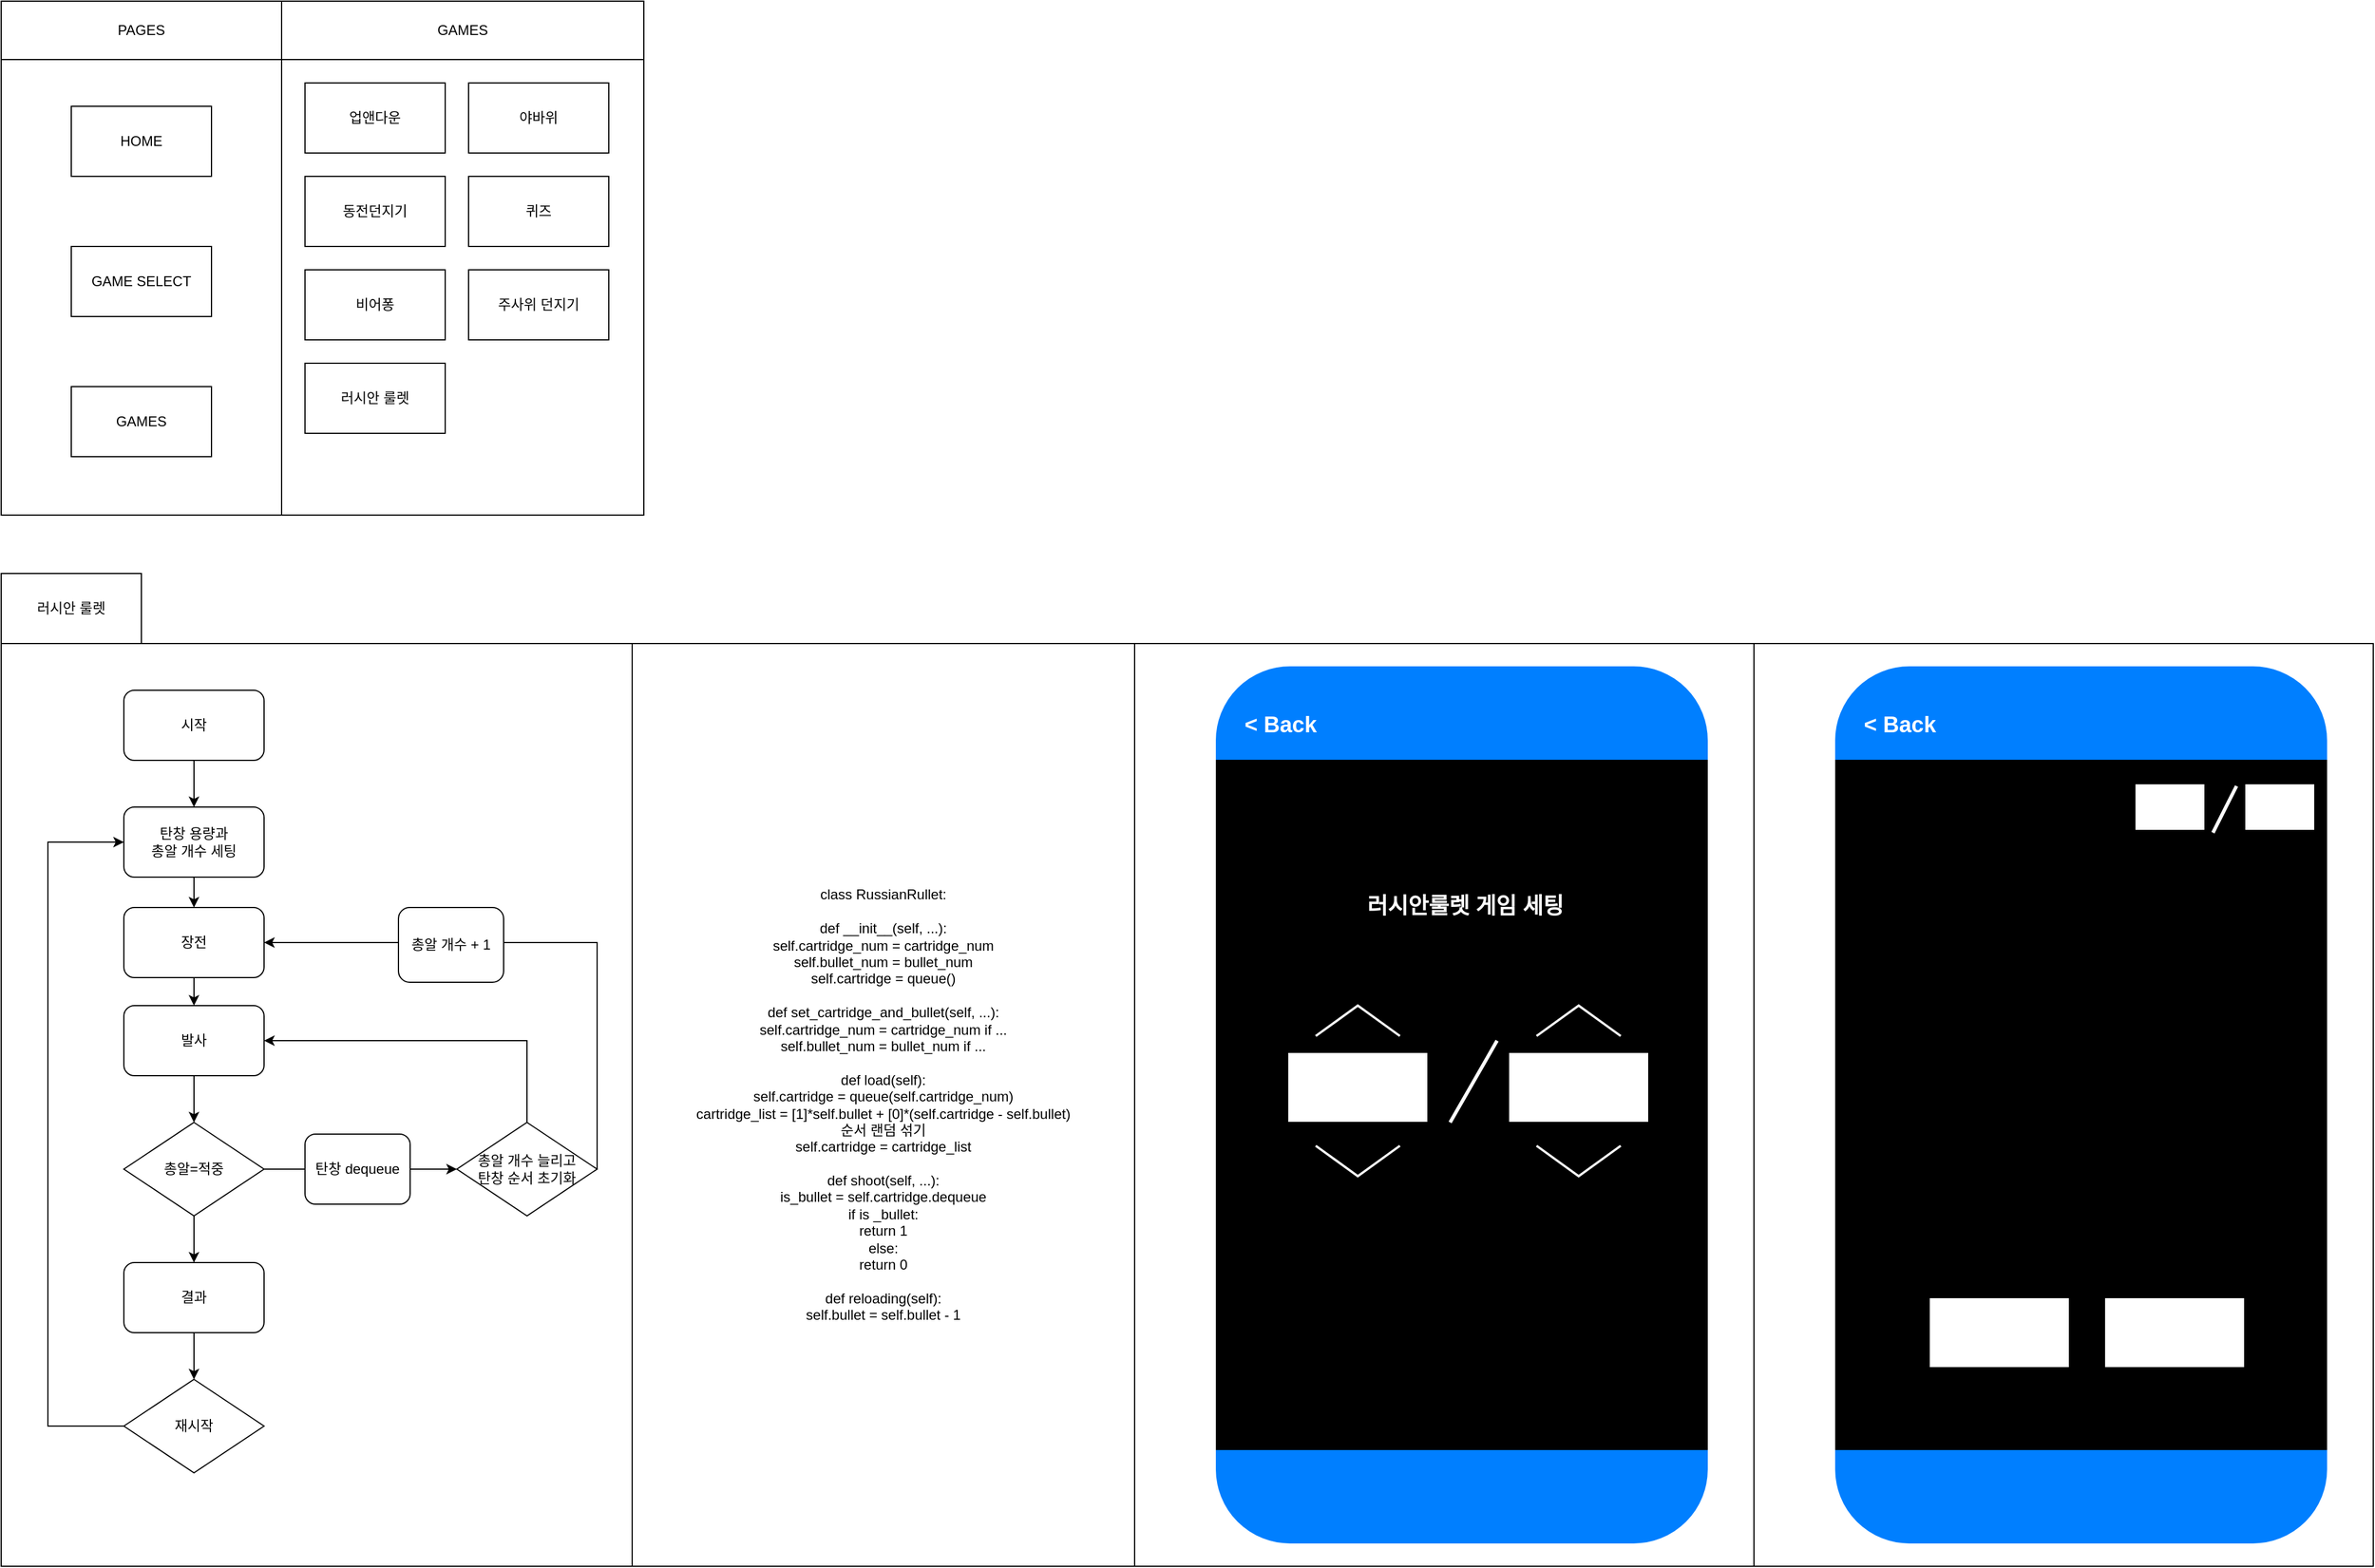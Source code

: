 <mxfile version="24.7.17">
  <diagram name="페이지-1" id="rs8-dlfQ-emg6ZopoXcx">
    <mxGraphModel dx="984" dy="718" grid="1" gridSize="10" guides="1" tooltips="1" connect="1" arrows="1" fold="1" page="1" pageScale="1" pageWidth="827" pageHeight="1169" math="0" shadow="0">
      <root>
        <mxCell id="0" />
        <mxCell id="1" parent="0" />
        <mxCell id="1PTs18EXYHKlOdL-Gslx-5" value="" style="rounded=0;whiteSpace=wrap;html=1;" parent="1" vertex="1">
          <mxGeometry x="20" y="160" width="240" height="390" as="geometry" />
        </mxCell>
        <mxCell id="1PTs18EXYHKlOdL-Gslx-1" value="HOME" style="rounded=0;whiteSpace=wrap;html=1;" parent="1" vertex="1">
          <mxGeometry x="80" y="200" width="120" height="60" as="geometry" />
        </mxCell>
        <mxCell id="1PTs18EXYHKlOdL-Gslx-2" value="GAMES" style="rounded=0;whiteSpace=wrap;html=1;" parent="1" vertex="1">
          <mxGeometry x="80" y="440" width="120" height="60" as="geometry" />
        </mxCell>
        <mxCell id="1PTs18EXYHKlOdL-Gslx-4" value="GAME SELECT" style="rounded=0;whiteSpace=wrap;html=1;" parent="1" vertex="1">
          <mxGeometry x="80" y="320" width="120" height="60" as="geometry" />
        </mxCell>
        <mxCell id="1PTs18EXYHKlOdL-Gslx-6" value="PAGES" style="rounded=0;whiteSpace=wrap;html=1;" parent="1" vertex="1">
          <mxGeometry x="20" y="110" width="240" height="50" as="geometry" />
        </mxCell>
        <mxCell id="1PTs18EXYHKlOdL-Gslx-7" value="GAMES" style="rounded=0;whiteSpace=wrap;html=1;" parent="1" vertex="1">
          <mxGeometry x="260" y="110" width="310" height="50" as="geometry" />
        </mxCell>
        <mxCell id="1PTs18EXYHKlOdL-Gslx-8" value="" style="rounded=0;whiteSpace=wrap;html=1;" parent="1" vertex="1">
          <mxGeometry x="260" y="160" width="310" height="390" as="geometry" />
        </mxCell>
        <mxCell id="1PTs18EXYHKlOdL-Gslx-9" value="야바위" style="rounded=0;whiteSpace=wrap;html=1;" parent="1" vertex="1">
          <mxGeometry x="420" y="180" width="120" height="60" as="geometry" />
        </mxCell>
        <mxCell id="1PTs18EXYHKlOdL-Gslx-10" value="비어퐁" style="rounded=0;whiteSpace=wrap;html=1;" parent="1" vertex="1">
          <mxGeometry x="280" y="340" width="120" height="60" as="geometry" />
        </mxCell>
        <mxCell id="1PTs18EXYHKlOdL-Gslx-11" value="업앤다운" style="rounded=0;whiteSpace=wrap;html=1;" parent="1" vertex="1">
          <mxGeometry x="280" y="180" width="120" height="60" as="geometry" />
        </mxCell>
        <mxCell id="1PTs18EXYHKlOdL-Gslx-12" value="동전던지기" style="rounded=0;whiteSpace=wrap;html=1;" parent="1" vertex="1">
          <mxGeometry x="280" y="260" width="120" height="60" as="geometry" />
        </mxCell>
        <mxCell id="1PTs18EXYHKlOdL-Gslx-13" value="퀴즈" style="rounded=0;whiteSpace=wrap;html=1;" parent="1" vertex="1">
          <mxGeometry x="420" y="260" width="120" height="60" as="geometry" />
        </mxCell>
        <mxCell id="1PTs18EXYHKlOdL-Gslx-14" value="주사위 던지기" style="rounded=0;whiteSpace=wrap;html=1;" parent="1" vertex="1">
          <mxGeometry x="420" y="340" width="120" height="60" as="geometry" />
        </mxCell>
        <mxCell id="km8vmPBeIDcnPHHJgjep-1" value="러시안 룰렛" style="rounded=0;whiteSpace=wrap;html=1;" vertex="1" parent="1">
          <mxGeometry x="280" y="420" width="120" height="60" as="geometry" />
        </mxCell>
        <mxCell id="km8vmPBeIDcnPHHJgjep-2" value="러시안 룰렛" style="rounded=0;whiteSpace=wrap;html=1;" vertex="1" parent="1">
          <mxGeometry x="20" y="600" width="120" height="60" as="geometry" />
        </mxCell>
        <mxCell id="km8vmPBeIDcnPHHJgjep-3" value="" style="rounded=0;whiteSpace=wrap;html=1;" vertex="1" parent="1">
          <mxGeometry x="20" y="660" width="540" height="790" as="geometry" />
        </mxCell>
        <mxCell id="km8vmPBeIDcnPHHJgjep-6" style="edgeStyle=orthogonalEdgeStyle;rounded=0;orthogonalLoop=1;jettySize=auto;html=1;entryX=0.5;entryY=0;entryDx=0;entryDy=0;" edge="1" parent="1" source="km8vmPBeIDcnPHHJgjep-4" target="km8vmPBeIDcnPHHJgjep-5">
          <mxGeometry relative="1" as="geometry" />
        </mxCell>
        <mxCell id="km8vmPBeIDcnPHHJgjep-4" value="시작" style="rounded=1;whiteSpace=wrap;html=1;" vertex="1" parent="1">
          <mxGeometry x="125" y="700" width="120" height="60" as="geometry" />
        </mxCell>
        <mxCell id="km8vmPBeIDcnPHHJgjep-34" style="edgeStyle=orthogonalEdgeStyle;rounded=0;orthogonalLoop=1;jettySize=auto;html=1;entryX=0.5;entryY=0;entryDx=0;entryDy=0;" edge="1" parent="1" source="km8vmPBeIDcnPHHJgjep-5" target="km8vmPBeIDcnPHHJgjep-33">
          <mxGeometry relative="1" as="geometry" />
        </mxCell>
        <mxCell id="km8vmPBeIDcnPHHJgjep-5" value="탄창 용량과&lt;div&gt;총알 개수 세팅&lt;/div&gt;" style="rounded=1;whiteSpace=wrap;html=1;" vertex="1" parent="1">
          <mxGeometry x="125" y="800" width="120" height="60" as="geometry" />
        </mxCell>
        <mxCell id="km8vmPBeIDcnPHHJgjep-10" style="edgeStyle=orthogonalEdgeStyle;rounded=0;orthogonalLoop=1;jettySize=auto;html=1;entryX=0.5;entryY=0;entryDx=0;entryDy=0;" edge="1" parent="1" source="km8vmPBeIDcnPHHJgjep-7" target="km8vmPBeIDcnPHHJgjep-9">
          <mxGeometry relative="1" as="geometry" />
        </mxCell>
        <mxCell id="km8vmPBeIDcnPHHJgjep-7" value="발사" style="rounded=1;whiteSpace=wrap;html=1;" vertex="1" parent="1">
          <mxGeometry x="125" y="970" width="120" height="60" as="geometry" />
        </mxCell>
        <mxCell id="km8vmPBeIDcnPHHJgjep-12" style="edgeStyle=orthogonalEdgeStyle;rounded=0;orthogonalLoop=1;jettySize=auto;html=1;entryX=0.5;entryY=0;entryDx=0;entryDy=0;" edge="1" parent="1" source="km8vmPBeIDcnPHHJgjep-9">
          <mxGeometry relative="1" as="geometry">
            <mxPoint x="185" y="1190" as="targetPoint" />
          </mxGeometry>
        </mxCell>
        <mxCell id="km8vmPBeIDcnPHHJgjep-15" style="edgeStyle=orthogonalEdgeStyle;rounded=0;orthogonalLoop=1;jettySize=auto;html=1;entryX=0;entryY=0.5;entryDx=0;entryDy=0;" edge="1" parent="1" source="km8vmPBeIDcnPHHJgjep-9" target="km8vmPBeIDcnPHHJgjep-14">
          <mxGeometry relative="1" as="geometry" />
        </mxCell>
        <mxCell id="km8vmPBeIDcnPHHJgjep-9" value="총알=적중" style="rhombus;whiteSpace=wrap;html=1;" vertex="1" parent="1">
          <mxGeometry x="125" y="1070" width="120" height="80" as="geometry" />
        </mxCell>
        <mxCell id="km8vmPBeIDcnPHHJgjep-24" style="edgeStyle=orthogonalEdgeStyle;rounded=0;orthogonalLoop=1;jettySize=auto;html=1;entryX=0;entryY=0.5;entryDx=0;entryDy=0;" edge="1" parent="1" source="km8vmPBeIDcnPHHJgjep-13" target="km8vmPBeIDcnPHHJgjep-5">
          <mxGeometry relative="1" as="geometry">
            <Array as="points">
              <mxPoint x="60" y="1330" />
              <mxPoint x="60" y="830" />
            </Array>
          </mxGeometry>
        </mxCell>
        <mxCell id="km8vmPBeIDcnPHHJgjep-13" value="재시작" style="rhombus;whiteSpace=wrap;html=1;" vertex="1" parent="1">
          <mxGeometry x="125" y="1290" width="120" height="80" as="geometry" />
        </mxCell>
        <mxCell id="km8vmPBeIDcnPHHJgjep-29" style="edgeStyle=orthogonalEdgeStyle;rounded=0;orthogonalLoop=1;jettySize=auto;html=1;entryX=1;entryY=0.5;entryDx=0;entryDy=0;exitX=0.5;exitY=0;exitDx=0;exitDy=0;" edge="1" parent="1" source="km8vmPBeIDcnPHHJgjep-14" target="km8vmPBeIDcnPHHJgjep-7">
          <mxGeometry relative="1" as="geometry" />
        </mxCell>
        <mxCell id="km8vmPBeIDcnPHHJgjep-30" style="edgeStyle=orthogonalEdgeStyle;rounded=0;orthogonalLoop=1;jettySize=auto;html=1;entryX=1;entryY=0.5;entryDx=0;entryDy=0;exitX=1;exitY=0.5;exitDx=0;exitDy=0;" edge="1" parent="1" source="km8vmPBeIDcnPHHJgjep-14" target="km8vmPBeIDcnPHHJgjep-33">
          <mxGeometry relative="1" as="geometry">
            <Array as="points">
              <mxPoint x="530" y="916" />
            </Array>
          </mxGeometry>
        </mxCell>
        <mxCell id="km8vmPBeIDcnPHHJgjep-14" value="총알 개수 늘리고&lt;div&gt;탄창 순서 초기화&lt;/div&gt;" style="rhombus;whiteSpace=wrap;html=1;" vertex="1" parent="1">
          <mxGeometry x="410" y="1070" width="120" height="80" as="geometry" />
        </mxCell>
        <mxCell id="km8vmPBeIDcnPHHJgjep-23" style="edgeStyle=orthogonalEdgeStyle;rounded=0;orthogonalLoop=1;jettySize=auto;html=1;entryX=0.5;entryY=0;entryDx=0;entryDy=0;" edge="1" parent="1" source="km8vmPBeIDcnPHHJgjep-22" target="km8vmPBeIDcnPHHJgjep-13">
          <mxGeometry relative="1" as="geometry" />
        </mxCell>
        <mxCell id="km8vmPBeIDcnPHHJgjep-22" value="결과" style="rounded=1;whiteSpace=wrap;html=1;" vertex="1" parent="1">
          <mxGeometry x="125" y="1190" width="120" height="60" as="geometry" />
        </mxCell>
        <mxCell id="km8vmPBeIDcnPHHJgjep-28" value="class RussianRullet:&lt;div&gt;&lt;br&gt;&lt;div&gt;def __init__(self, ...):&lt;/div&gt;&lt;div&gt;self.cartridge_num = cartridge_num&lt;/div&gt;&lt;div&gt;self.bullet_num = bullet_num&lt;/div&gt;&lt;div&gt;self.cartridge = queue()&lt;/div&gt;&lt;div&gt;&lt;br&gt;&lt;/div&gt;&lt;div&gt;def set_cartridge_and_bullet(self, ...):&lt;/div&gt;&lt;div&gt;self.cartridge_num = cartridge_num if ...&lt;/div&gt;&lt;div&gt;self.bullet_num = bullet_num if ...&lt;/div&gt;&lt;div&gt;&lt;br&gt;&lt;/div&gt;&lt;div&gt;def load(self):&lt;/div&gt;&lt;div&gt;self.cartridge = queue(self.cartridge_num)&lt;br&gt;&lt;/div&gt;&lt;div&gt;cartridge_list = [1]*self.bullet + [0]*(self.cartridge - self.bullet)&lt;/div&gt;&lt;div&gt;순서 랜덤 섞기&lt;/div&gt;&lt;div&gt;self.cartridge = cartridge_list&lt;/div&gt;&lt;div&gt;&lt;br&gt;&lt;/div&gt;&lt;div&gt;def shoot(self, ...):&lt;/div&gt;&lt;div&gt;is_bullet = self.cartridge.dequeue&lt;/div&gt;&lt;/div&gt;&lt;div&gt;if is _bullet:&lt;/div&gt;&lt;div&gt;return 1&lt;/div&gt;&lt;div&gt;else:&lt;/div&gt;&lt;div&gt;return 0&lt;/div&gt;&lt;div&gt;&lt;br&gt;&lt;/div&gt;&lt;div&gt;def reloading(self):&lt;br&gt;&lt;/div&gt;&lt;div&gt;self.bullet = self.bullet - 1&lt;/div&gt;" style="rounded=0;whiteSpace=wrap;html=1;" vertex="1" parent="1">
          <mxGeometry x="560" y="660" width="430" height="790" as="geometry" />
        </mxCell>
        <mxCell id="km8vmPBeIDcnPHHJgjep-31" value="총알 개수 + 1" style="rounded=1;whiteSpace=wrap;html=1;" vertex="1" parent="1">
          <mxGeometry x="360" y="886" width="90" height="64" as="geometry" />
        </mxCell>
        <mxCell id="km8vmPBeIDcnPHHJgjep-32" value="탄창 dequeue" style="rounded=1;whiteSpace=wrap;html=1;" vertex="1" parent="1">
          <mxGeometry x="280" y="1080" width="90" height="60" as="geometry" />
        </mxCell>
        <mxCell id="km8vmPBeIDcnPHHJgjep-35" style="edgeStyle=orthogonalEdgeStyle;rounded=0;orthogonalLoop=1;jettySize=auto;html=1;exitX=0.5;exitY=1;exitDx=0;exitDy=0;entryX=0.5;entryY=0;entryDx=0;entryDy=0;" edge="1" parent="1" source="km8vmPBeIDcnPHHJgjep-33" target="km8vmPBeIDcnPHHJgjep-7">
          <mxGeometry relative="1" as="geometry" />
        </mxCell>
        <mxCell id="km8vmPBeIDcnPHHJgjep-33" value="장전" style="rounded=1;whiteSpace=wrap;html=1;" vertex="1" parent="1">
          <mxGeometry x="125" y="886" width="120" height="60" as="geometry" />
        </mxCell>
        <mxCell id="km8vmPBeIDcnPHHJgjep-36" value="" style="rounded=0;whiteSpace=wrap;html=1;" vertex="1" parent="1">
          <mxGeometry x="990" y="660" width="530" height="790" as="geometry" />
        </mxCell>
        <mxCell id="km8vmPBeIDcnPHHJgjep-37" value="" style="rounded=1;whiteSpace=wrap;html=1;fillColor=#007FFF;strokeColor=#007FFF;" vertex="1" parent="1">
          <mxGeometry x="1060" y="680" width="420" height="750" as="geometry" />
        </mxCell>
        <mxCell id="km8vmPBeIDcnPHHJgjep-40" value="" style="rounded=0;whiteSpace=wrap;html=1;fillColor=#000000;" vertex="1" parent="1">
          <mxGeometry x="1060" y="760" width="420" height="590" as="geometry" />
        </mxCell>
        <mxCell id="km8vmPBeIDcnPHHJgjep-41" value="&lt;font size=&quot;1&quot; color=&quot;#ffffff&quot;&gt;&lt;b style=&quot;font-size: 19px;&quot;&gt;&amp;lt; Back&lt;/b&gt;&lt;/font&gt;" style="text;strokeColor=none;align=center;fillColor=none;html=1;verticalAlign=middle;whiteSpace=wrap;rounded=0;" vertex="1" parent="1">
          <mxGeometry x="1080" y="715" width="70" height="30" as="geometry" />
        </mxCell>
        <mxCell id="km8vmPBeIDcnPHHJgjep-42" value="" style="rounded=0;whiteSpace=wrap;html=1;" vertex="1" parent="1">
          <mxGeometry x="1121" y="1010" width="120" height="60" as="geometry" />
        </mxCell>
        <mxCell id="km8vmPBeIDcnPHHJgjep-43" value="" style="rounded=0;whiteSpace=wrap;html=1;" vertex="1" parent="1">
          <mxGeometry x="1310" y="1010" width="120" height="60" as="geometry" />
        </mxCell>
        <mxCell id="km8vmPBeIDcnPHHJgjep-44" value="&lt;font color=&quot;#ffffff&quot;&gt;&lt;span style=&quot;font-size: 19px;&quot;&gt;&lt;b&gt;&amp;nbsp;러시안룰렛 게임 세팅&lt;/b&gt;&lt;/span&gt;&lt;/font&gt;" style="text;strokeColor=none;align=center;fillColor=none;html=1;verticalAlign=middle;whiteSpace=wrap;rounded=0;" vertex="1" parent="1">
          <mxGeometry x="1172.5" y="870" width="195" height="30" as="geometry" />
        </mxCell>
        <mxCell id="km8vmPBeIDcnPHHJgjep-46" value="" style="html=1;verticalLabelPosition=bottom;labelBackgroundColor=#ffffff;verticalAlign=top;shadow=0;dashed=0;strokeWidth=2;shape=mxgraph.ios7.misc.up;strokeColor=#FFFFFF;fillColor=#FFFFFF;" vertex="1" parent="1">
          <mxGeometry x="1145" y="970" width="72" height="26" as="geometry" />
        </mxCell>
        <mxCell id="km8vmPBeIDcnPHHJgjep-47" value="" style="html=1;verticalLabelPosition=bottom;labelBackgroundColor=#ffffff;verticalAlign=top;shadow=0;dashed=0;strokeWidth=2;shape=mxgraph.ios7.misc.up;strokeColor=#FFFFFF;fillColor=#FFFFFF;flipH=1;flipV=1;" vertex="1" parent="1">
          <mxGeometry x="1145" y="1090" width="72" height="26" as="geometry" />
        </mxCell>
        <mxCell id="km8vmPBeIDcnPHHJgjep-48" value="" style="html=1;verticalLabelPosition=bottom;labelBackgroundColor=#ffffff;verticalAlign=top;shadow=0;dashed=0;strokeWidth=2;shape=mxgraph.ios7.misc.up;strokeColor=#FFFFFF;fillColor=#FFFFFF;" vertex="1" parent="1">
          <mxGeometry x="1334" y="970" width="72" height="26" as="geometry" />
        </mxCell>
        <mxCell id="km8vmPBeIDcnPHHJgjep-49" value="" style="html=1;verticalLabelPosition=bottom;labelBackgroundColor=#ffffff;verticalAlign=top;shadow=0;dashed=0;strokeWidth=2;shape=mxgraph.ios7.misc.up;strokeColor=#FFFFFF;fillColor=#FFFFFF;flipH=1;flipV=1;" vertex="1" parent="1">
          <mxGeometry x="1334" y="1090" width="72" height="26" as="geometry" />
        </mxCell>
        <mxCell id="km8vmPBeIDcnPHHJgjep-50" value="" style="endArrow=none;html=1;rounded=0;strokeWidth=3;strokeColor=#FFFFFF;entryX=0.548;entryY=0.356;entryDx=0;entryDy=0;entryPerimeter=0;" edge="1" parent="1">
          <mxGeometry width="50" height="50" relative="1" as="geometry">
            <mxPoint x="1260" y="1070" as="sourcePoint" />
            <mxPoint x="1300.16" y="1000.04" as="targetPoint" />
          </mxGeometry>
        </mxCell>
        <mxCell id="km8vmPBeIDcnPHHJgjep-51" value="" style="rounded=0;whiteSpace=wrap;html=1;" vertex="1" parent="1">
          <mxGeometry x="1520" y="660" width="530" height="790" as="geometry" />
        </mxCell>
        <mxCell id="km8vmPBeIDcnPHHJgjep-52" value="" style="rounded=1;whiteSpace=wrap;html=1;fillColor=#007FFF;strokeColor=#007FFF;" vertex="1" parent="1">
          <mxGeometry x="1590" y="680" width="420" height="750" as="geometry" />
        </mxCell>
        <mxCell id="km8vmPBeIDcnPHHJgjep-53" value="" style="rounded=0;whiteSpace=wrap;html=1;fillColor=#000000;" vertex="1" parent="1">
          <mxGeometry x="1590" y="760" width="420" height="590" as="geometry" />
        </mxCell>
        <mxCell id="km8vmPBeIDcnPHHJgjep-54" value="&lt;font size=&quot;1&quot; color=&quot;#ffffff&quot;&gt;&lt;b style=&quot;font-size: 19px;&quot;&gt;&amp;lt; Back&lt;/b&gt;&lt;/font&gt;" style="text;strokeColor=none;align=center;fillColor=none;html=1;verticalAlign=middle;whiteSpace=wrap;rounded=0;" vertex="1" parent="1">
          <mxGeometry x="1610" y="715" width="70" height="30" as="geometry" />
        </mxCell>
        <mxCell id="km8vmPBeIDcnPHHJgjep-63" value="" style="rounded=0;whiteSpace=wrap;html=1;" vertex="1" parent="1">
          <mxGeometry x="1846" y="780" width="60" height="40" as="geometry" />
        </mxCell>
        <mxCell id="km8vmPBeIDcnPHHJgjep-64" value="" style="endArrow=none;html=1;rounded=0;strokeWidth=3;strokeColor=#FFFFFF;" edge="1" parent="1">
          <mxGeometry width="50" height="50" relative="1" as="geometry">
            <mxPoint x="1912.84" y="821.96" as="sourcePoint" />
            <mxPoint x="1933" y="782" as="targetPoint" />
          </mxGeometry>
        </mxCell>
        <mxCell id="km8vmPBeIDcnPHHJgjep-65" value="" style="rounded=0;whiteSpace=wrap;html=1;" vertex="1" parent="1">
          <mxGeometry x="1940" y="780" width="60" height="40" as="geometry" />
        </mxCell>
        <mxCell id="km8vmPBeIDcnPHHJgjep-66" value="" style="rounded=0;whiteSpace=wrap;html=1;" vertex="1" parent="1">
          <mxGeometry x="1670" y="1220" width="120" height="60" as="geometry" />
        </mxCell>
        <mxCell id="km8vmPBeIDcnPHHJgjep-67" value="" style="rounded=0;whiteSpace=wrap;html=1;" vertex="1" parent="1">
          <mxGeometry x="1820" y="1220" width="120" height="60" as="geometry" />
        </mxCell>
      </root>
    </mxGraphModel>
  </diagram>
</mxfile>
